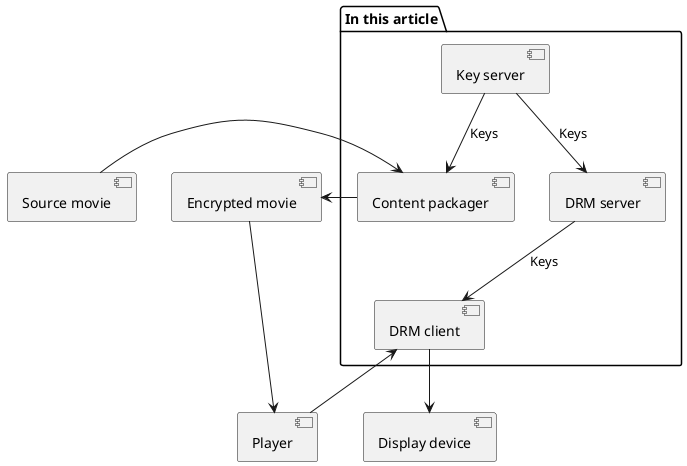 @startuml

[Source movie] as MovieClear
[Encrypted movie] as MovieEncrypted

[Player] as Player
[Display device] as Display

package "In this article" {
    [Content packager] as Packager
    [Key server] as Keys
    [DRM server] as DRMServer
    [DRM client] as DRM
}

Keys -down-> DRMServer : Keys
Keys -down-> Packager : Keys
DRMServer -down-> DRM : Keys

MovieClear -right-> Packager
Packager -right-> MovieEncrypted

MovieEncrypted --> Player
Player -up-> DRM
DRM --> Display



@enduml